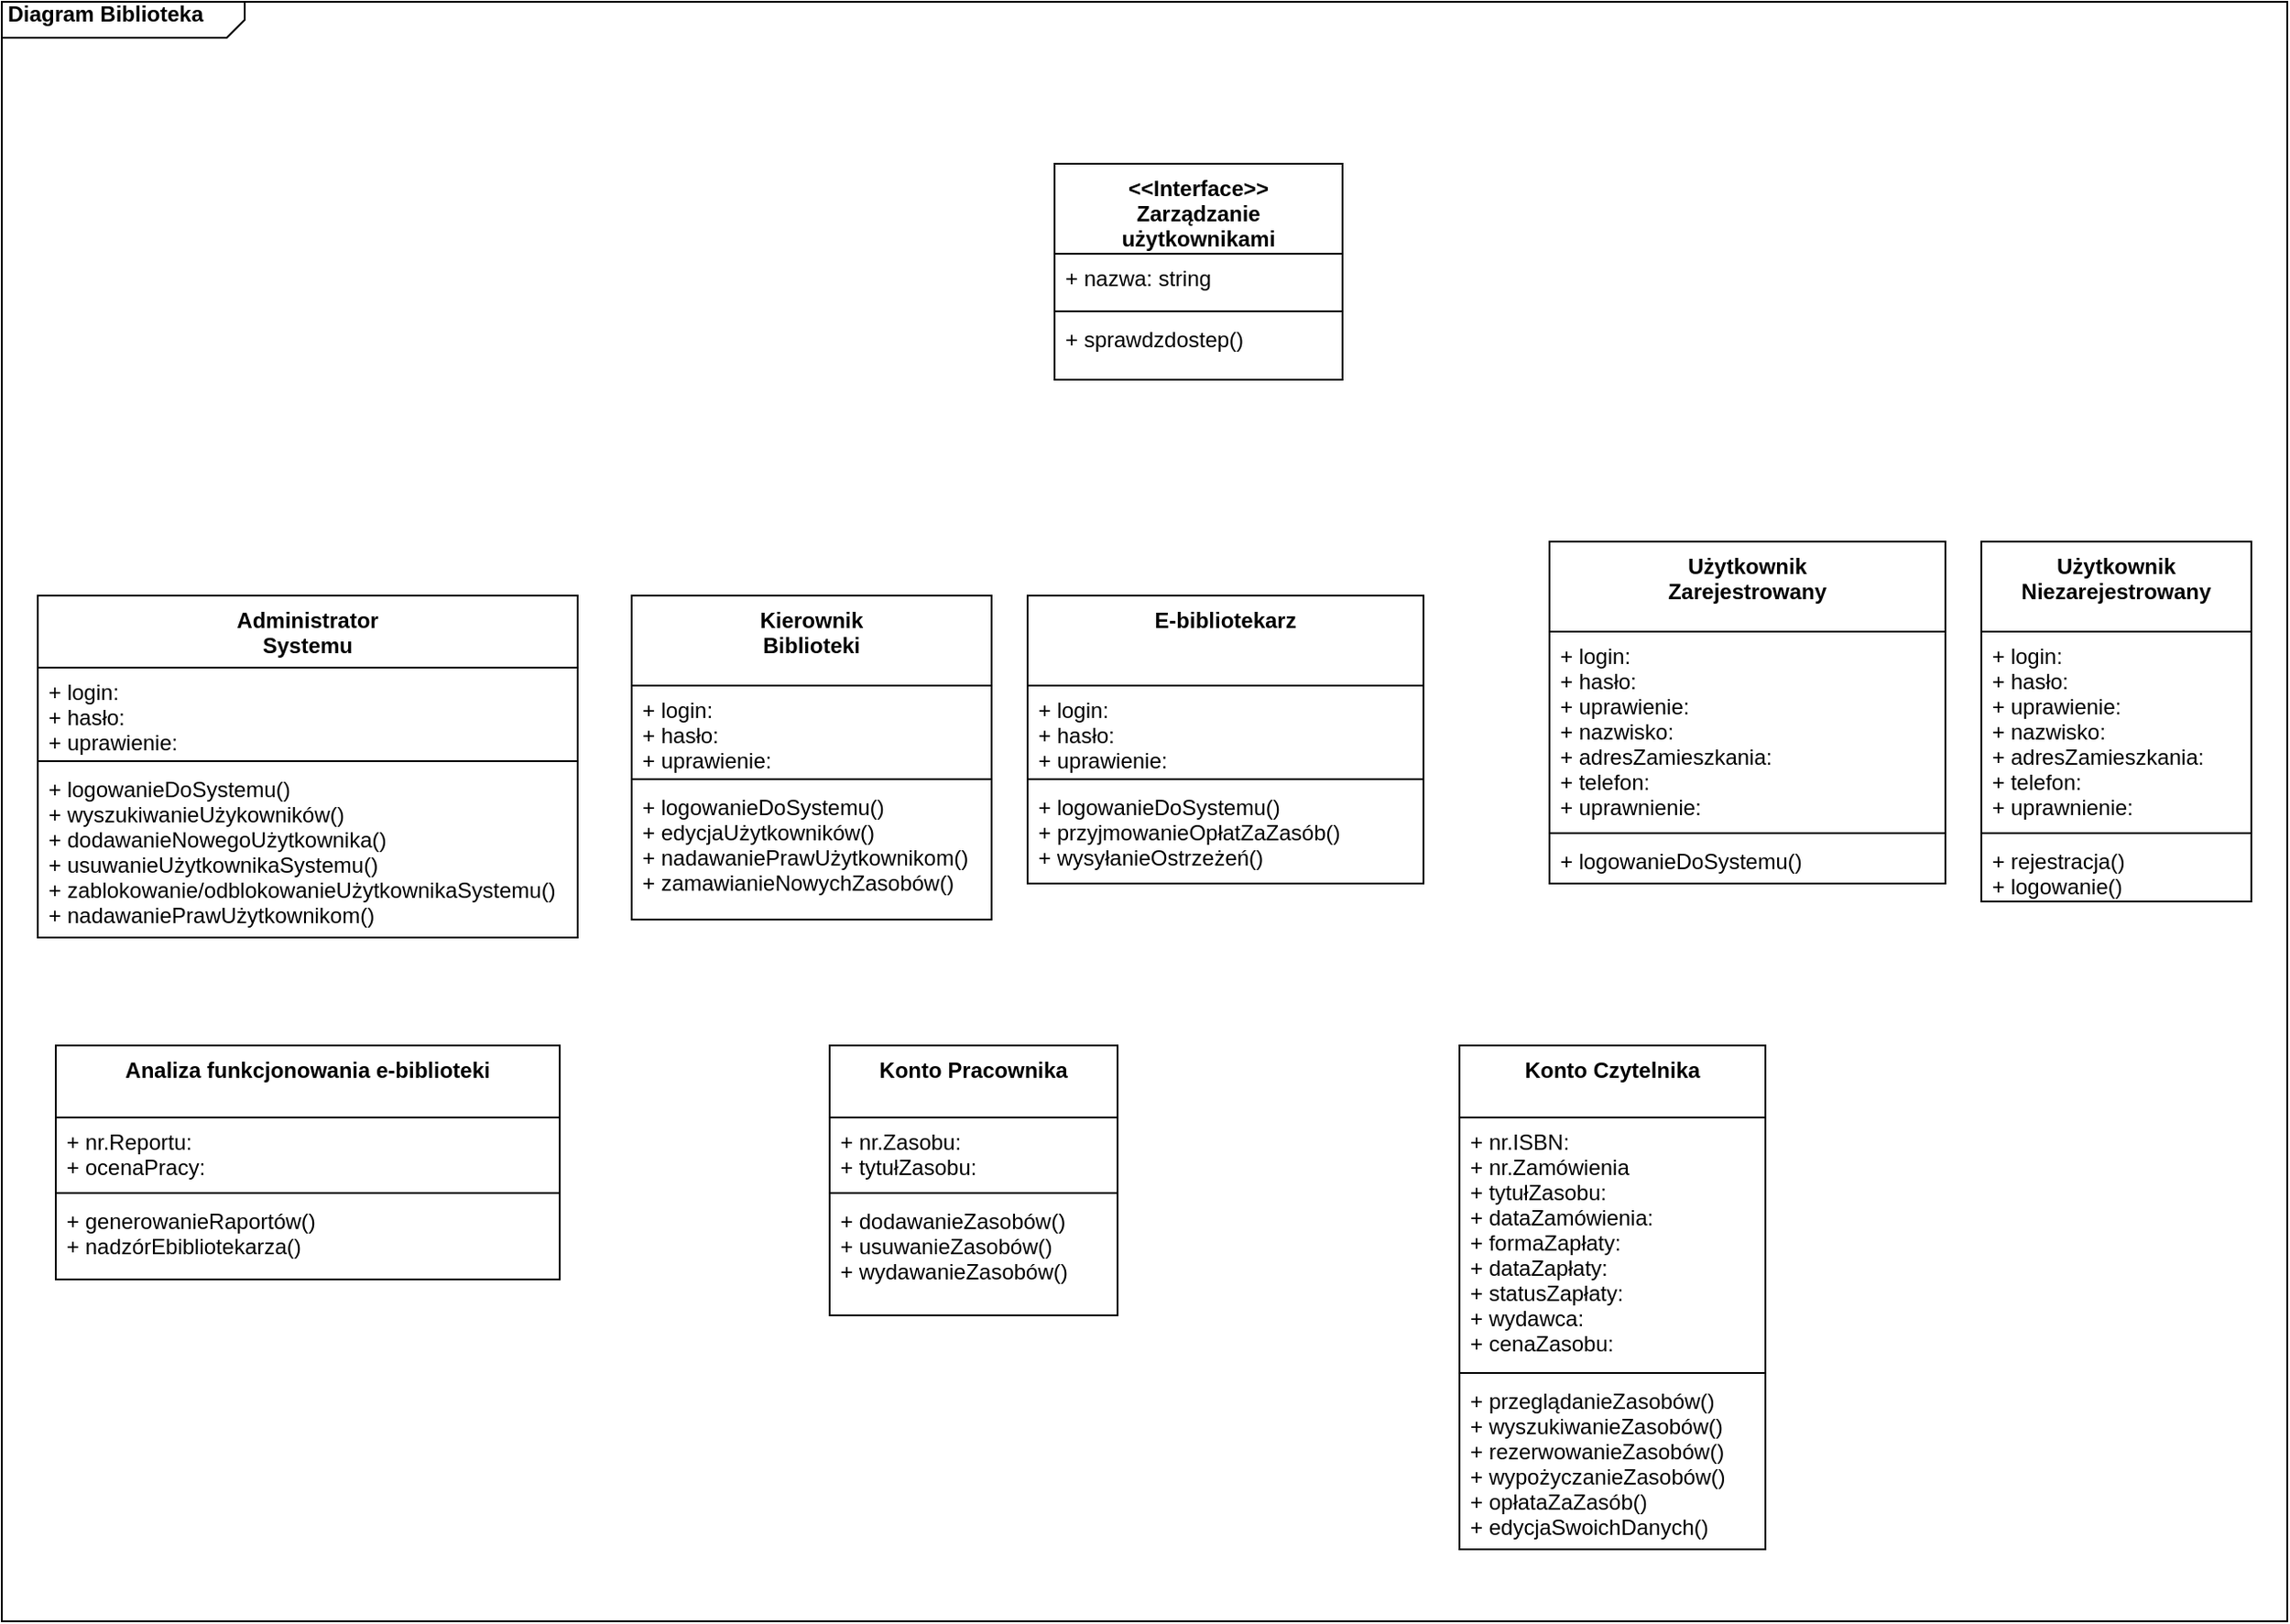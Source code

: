 <mxfile version="13.8.5" type="github">
  <diagram id="VM9gNFSTtRiQbZlDsglk" name="Page-1">
    <mxGraphModel dx="599" dy="1989" grid="1" gridSize="10" guides="1" tooltips="1" connect="1" arrows="1" fold="1" page="1" pageScale="1" pageWidth="1169" pageHeight="1654" math="0" shadow="0">
      <root>
        <mxCell id="0" />
        <mxCell id="1" parent="0" />
        <mxCell id="r10WBX3e6Jypb6VtqJ61-32" value="&lt;b&gt;&amp;nbsp;Diagram Biblioteka&lt;/b&gt;" style="html=1;shape=mxgraph.sysml.package;xSize=90;align=left;spacingLeft=10;overflow=fill;strokeWidth=1;recursiveResize=0;labelX=135.71;" vertex="1" parent="1">
          <mxGeometry y="-100" width="1270" height="900" as="geometry" />
        </mxCell>
        <mxCell id="BHRHvB2tTrrgc57krQOK-1" value="Kierownik&#xa;Biblioteki" style="swimlane;fontStyle=1;align=center;verticalAlign=top;childLayout=stackLayout;horizontal=1;startSize=50;horizontalStack=0;resizeParent=1;resizeParentMax=0;resizeLast=0;collapsible=1;marginBottom=0;" parent="1" vertex="1">
          <mxGeometry x="350" y="230" width="200" height="180" as="geometry" />
        </mxCell>
        <mxCell id="BHRHvB2tTrrgc57krQOK-2" value="+ login:&#xa;+ hasło:&#xa;+ uprawienie:" style="text;strokeColor=none;fillColor=none;align=left;verticalAlign=top;spacingLeft=4;spacingRight=4;overflow=hidden;rotatable=0;points=[[0,0.5],[1,0.5]];portConstraint=eastwest;" parent="BHRHvB2tTrrgc57krQOK-1" vertex="1">
          <mxGeometry y="50" width="200" height="50" as="geometry" />
        </mxCell>
        <mxCell id="BHRHvB2tTrrgc57krQOK-3" value="" style="line;strokeWidth=1;fillColor=none;align=left;verticalAlign=middle;spacingTop=-1;spacingLeft=3;spacingRight=3;rotatable=0;labelPosition=right;points=[];portConstraint=eastwest;" parent="BHRHvB2tTrrgc57krQOK-1" vertex="1">
          <mxGeometry y="100" width="200" height="4" as="geometry" />
        </mxCell>
        <mxCell id="BHRHvB2tTrrgc57krQOK-4" value="+ logowanieDoSystemu()&#xa;+ edycjaUżytkowników()&#xa;+ nadawaniePrawUżytkownikom()&#xa;+ zamawianieNowychZasobów()" style="text;strokeColor=none;fillColor=none;align=left;verticalAlign=top;spacingLeft=4;spacingRight=4;overflow=hidden;rotatable=0;points=[[0,0.5],[1,0.5]];portConstraint=eastwest;" parent="BHRHvB2tTrrgc57krQOK-1" vertex="1">
          <mxGeometry y="104" width="200" height="76" as="geometry" />
        </mxCell>
        <mxCell id="BHRHvB2tTrrgc57krQOK-6" value="Administrator&#xa;Systemu" style="swimlane;fontStyle=1;align=center;verticalAlign=top;childLayout=stackLayout;horizontal=1;startSize=40;horizontalStack=0;resizeParent=1;resizeParentMax=0;resizeLast=0;collapsible=1;marginBottom=0;" parent="1" vertex="1">
          <mxGeometry x="20" y="230" width="300" height="190" as="geometry" />
        </mxCell>
        <mxCell id="BHRHvB2tTrrgc57krQOK-7" value="+ login:&#xa;+ hasło:&#xa;+ uprawienie:" style="text;strokeColor=none;fillColor=none;align=left;verticalAlign=top;spacingLeft=4;spacingRight=4;overflow=hidden;rotatable=0;points=[[0,0.5],[1,0.5]];portConstraint=eastwest;" parent="BHRHvB2tTrrgc57krQOK-6" vertex="1">
          <mxGeometry y="40" width="300" height="50" as="geometry" />
        </mxCell>
        <mxCell id="BHRHvB2tTrrgc57krQOK-8" value="" style="line;strokeWidth=1;fillColor=none;align=left;verticalAlign=middle;spacingTop=-1;spacingLeft=3;spacingRight=3;rotatable=0;labelPosition=right;points=[];portConstraint=eastwest;" parent="BHRHvB2tTrrgc57krQOK-6" vertex="1">
          <mxGeometry y="90" width="300" height="4" as="geometry" />
        </mxCell>
        <mxCell id="BHRHvB2tTrrgc57krQOK-9" value="+ logowanieDoSystemu()&#xa;+ wyszukiwanieUżykowników()&#xa;+ dodawanieNowegoUżytkownika()&#xa;+ usuwanieUżytkownikaSystemu()&#xa;+ zablokowanie/odblokowanieUżytkownikaSystemu()&#xa;+ nadawaniePrawUżytkownikom()" style="text;strokeColor=none;fillColor=none;align=left;verticalAlign=top;spacingLeft=4;spacingRight=4;overflow=hidden;rotatable=0;points=[[0,0.5],[1,0.5]];portConstraint=eastwest;" parent="BHRHvB2tTrrgc57krQOK-6" vertex="1">
          <mxGeometry y="94" width="300" height="96" as="geometry" />
        </mxCell>
        <mxCell id="r10WBX3e6Jypb6VtqJ61-1" value="&lt;&lt;Interface&gt;&gt;&#xa;Zarządzanie&#xa;użytkownikami" style="swimlane;fontStyle=1;align=center;verticalAlign=top;childLayout=stackLayout;horizontal=1;startSize=50;horizontalStack=0;resizeParent=1;resizeParentMax=0;resizeLast=0;collapsible=1;marginBottom=0;" vertex="1" parent="1">
          <mxGeometry x="585" y="-10" width="160" height="120" as="geometry" />
        </mxCell>
        <mxCell id="r10WBX3e6Jypb6VtqJ61-2" value="+ nazwa: string" style="text;strokeColor=none;fillColor=none;align=left;verticalAlign=top;spacingLeft=4;spacingRight=4;overflow=hidden;rotatable=0;points=[[0,0.5],[1,0.5]];portConstraint=eastwest;" vertex="1" parent="r10WBX3e6Jypb6VtqJ61-1">
          <mxGeometry y="50" width="160" height="30" as="geometry" />
        </mxCell>
        <mxCell id="r10WBX3e6Jypb6VtqJ61-3" value="" style="line;strokeWidth=1;fillColor=none;align=left;verticalAlign=middle;spacingTop=-1;spacingLeft=3;spacingRight=3;rotatable=0;labelPosition=right;points=[];portConstraint=eastwest;" vertex="1" parent="r10WBX3e6Jypb6VtqJ61-1">
          <mxGeometry y="80" width="160" height="4" as="geometry" />
        </mxCell>
        <mxCell id="r10WBX3e6Jypb6VtqJ61-4" value="+ sprawdzdostep()" style="text;strokeColor=none;fillColor=none;align=left;verticalAlign=top;spacingLeft=4;spacingRight=4;overflow=hidden;rotatable=0;points=[[0,0.5],[1,0.5]];portConstraint=eastwest;" vertex="1" parent="r10WBX3e6Jypb6VtqJ61-1">
          <mxGeometry y="84" width="160" height="36" as="geometry" />
        </mxCell>
        <mxCell id="r10WBX3e6Jypb6VtqJ61-14" value="Użytkownik&#xa;Niezarejestrowany" style="swimlane;fontStyle=1;align=center;verticalAlign=top;childLayout=stackLayout;horizontal=1;startSize=50;horizontalStack=0;resizeParent=1;resizeParentMax=0;resizeLast=0;collapsible=1;marginBottom=0;" vertex="1" parent="1">
          <mxGeometry x="1100" y="200" width="150" height="200" as="geometry" />
        </mxCell>
        <mxCell id="r10WBX3e6Jypb6VtqJ61-15" value="+ login:&#xa;+ hasło:&#xa;+ uprawienie:&#xa;+ nazwisko:&#xa;+ adresZamieszkania:&#xa;+ telefon:&#xa;+ uprawnienie:" style="text;strokeColor=none;fillColor=none;align=left;verticalAlign=top;spacingLeft=4;spacingRight=4;overflow=hidden;rotatable=0;points=[[0,0.5],[1,0.5]];portConstraint=eastwest;" vertex="1" parent="r10WBX3e6Jypb6VtqJ61-14">
          <mxGeometry y="50" width="150" height="110" as="geometry" />
        </mxCell>
        <mxCell id="r10WBX3e6Jypb6VtqJ61-16" value="" style="line;strokeWidth=1;fillColor=none;align=left;verticalAlign=middle;spacingTop=-1;spacingLeft=3;spacingRight=3;rotatable=0;labelPosition=right;points=[];portConstraint=eastwest;" vertex="1" parent="r10WBX3e6Jypb6VtqJ61-14">
          <mxGeometry y="160" width="150" height="4" as="geometry" />
        </mxCell>
        <mxCell id="r10WBX3e6Jypb6VtqJ61-17" value="+ rejestracja()&#xa;+ logowanie()" style="text;strokeColor=none;fillColor=none;align=left;verticalAlign=top;spacingLeft=4;spacingRight=4;overflow=hidden;rotatable=0;points=[[0,0.5],[1,0.5]];portConstraint=eastwest;" vertex="1" parent="r10WBX3e6Jypb6VtqJ61-14">
          <mxGeometry y="164" width="150" height="36" as="geometry" />
        </mxCell>
        <mxCell id="r10WBX3e6Jypb6VtqJ61-19" value="Konto Pracownika" style="swimlane;fontStyle=1;align=center;verticalAlign=top;childLayout=stackLayout;horizontal=1;startSize=40;horizontalStack=0;resizeParent=1;resizeParentMax=0;resizeLast=0;collapsible=1;marginBottom=0;" vertex="1" parent="1">
          <mxGeometry x="460" y="480" width="160" height="150" as="geometry" />
        </mxCell>
        <mxCell id="r10WBX3e6Jypb6VtqJ61-20" value="+ nr.Zasobu:&#xa;+ tytułZasobu:" style="text;strokeColor=none;fillColor=none;align=left;verticalAlign=top;spacingLeft=4;spacingRight=4;overflow=hidden;rotatable=0;points=[[0,0.5],[1,0.5]];portConstraint=eastwest;" vertex="1" parent="r10WBX3e6Jypb6VtqJ61-19">
          <mxGeometry y="40" width="160" height="40" as="geometry" />
        </mxCell>
        <mxCell id="r10WBX3e6Jypb6VtqJ61-21" value="" style="line;strokeWidth=1;fillColor=none;align=left;verticalAlign=middle;spacingTop=-1;spacingLeft=3;spacingRight=3;rotatable=0;labelPosition=right;points=[];portConstraint=eastwest;" vertex="1" parent="r10WBX3e6Jypb6VtqJ61-19">
          <mxGeometry y="80" width="160" height="4" as="geometry" />
        </mxCell>
        <mxCell id="r10WBX3e6Jypb6VtqJ61-22" value="+ dodawanieZasobów()&#xa;+ usuwanieZasobów()&#xa;+ wydawanieZasobów()" style="text;strokeColor=none;fillColor=none;align=left;verticalAlign=top;spacingLeft=4;spacingRight=4;overflow=hidden;rotatable=0;points=[[0,0.5],[1,0.5]];portConstraint=eastwest;" vertex="1" parent="r10WBX3e6Jypb6VtqJ61-19">
          <mxGeometry y="84" width="160" height="66" as="geometry" />
        </mxCell>
        <mxCell id="r10WBX3e6Jypb6VtqJ61-23" value="Analiza funkcjonowania e-biblioteki" style="swimlane;fontStyle=1;align=center;verticalAlign=top;childLayout=stackLayout;horizontal=1;startSize=40;horizontalStack=0;resizeParent=1;resizeParentMax=0;resizeLast=0;collapsible=1;marginBottom=0;" vertex="1" parent="1">
          <mxGeometry x="30" y="480" width="280" height="130" as="geometry" />
        </mxCell>
        <mxCell id="r10WBX3e6Jypb6VtqJ61-24" value="+ nr.Reportu:&#xa;+ ocenaPracy:" style="text;strokeColor=none;fillColor=none;align=left;verticalAlign=top;spacingLeft=4;spacingRight=4;overflow=hidden;rotatable=0;points=[[0,0.5],[1,0.5]];portConstraint=eastwest;" vertex="1" parent="r10WBX3e6Jypb6VtqJ61-23">
          <mxGeometry y="40" width="280" height="40" as="geometry" />
        </mxCell>
        <mxCell id="r10WBX3e6Jypb6VtqJ61-25" value="" style="line;strokeWidth=1;fillColor=none;align=left;verticalAlign=middle;spacingTop=-1;spacingLeft=3;spacingRight=3;rotatable=0;labelPosition=right;points=[];portConstraint=eastwest;" vertex="1" parent="r10WBX3e6Jypb6VtqJ61-23">
          <mxGeometry y="80" width="280" height="4" as="geometry" />
        </mxCell>
        <mxCell id="r10WBX3e6Jypb6VtqJ61-26" value="+ generowanieRaportów()&#xa;+ nadzórEbibliotekarza()" style="text;strokeColor=none;fillColor=none;align=left;verticalAlign=top;spacingLeft=4;spacingRight=4;overflow=hidden;rotatable=0;points=[[0,0.5],[1,0.5]];portConstraint=eastwest;" vertex="1" parent="r10WBX3e6Jypb6VtqJ61-23">
          <mxGeometry y="84" width="280" height="46" as="geometry" />
        </mxCell>
        <mxCell id="r10WBX3e6Jypb6VtqJ61-28" value="Konto Czytelnika" style="swimlane;fontStyle=1;align=center;verticalAlign=top;childLayout=stackLayout;horizontal=1;startSize=40;horizontalStack=0;resizeParent=1;resizeParentMax=0;resizeLast=0;collapsible=1;marginBottom=0;" vertex="1" parent="1">
          <mxGeometry x="810" y="480" width="170" height="280" as="geometry" />
        </mxCell>
        <mxCell id="r10WBX3e6Jypb6VtqJ61-29" value="+ nr.ISBN:&#xa;+ nr.Zamówienia&#xa;+ tytułZasobu:&#xa;+ dataZamówienia:&#xa;+ formaZapłaty:&#xa;+ dataZapłaty:&#xa;+ statusZapłaty:&#xa;+ wydawca:&#xa;+ cenaZasobu:&#xa;&#xa;" style="text;strokeColor=none;fillColor=none;align=left;verticalAlign=top;spacingLeft=4;spacingRight=4;overflow=hidden;rotatable=0;points=[[0,0.5],[1,0.5]];portConstraint=eastwest;" vertex="1" parent="r10WBX3e6Jypb6VtqJ61-28">
          <mxGeometry y="40" width="170" height="140" as="geometry" />
        </mxCell>
        <mxCell id="r10WBX3e6Jypb6VtqJ61-30" value="" style="line;strokeWidth=1;fillColor=none;align=left;verticalAlign=middle;spacingTop=-1;spacingLeft=3;spacingRight=3;rotatable=0;labelPosition=right;points=[];portConstraint=eastwest;" vertex="1" parent="r10WBX3e6Jypb6VtqJ61-28">
          <mxGeometry y="180" width="170" height="4" as="geometry" />
        </mxCell>
        <mxCell id="r10WBX3e6Jypb6VtqJ61-31" value="+ przeglądanieZasobów()&#xa;+ wyszukiwanieZasobów()&#xa;+ rezerwowanieZasobów()&#xa;+ wypożyczanieZasobów()&#xa;+ opłataZaZasób()&#xa;+ edycjaSwoichDanych()" style="text;strokeColor=none;fillColor=none;align=left;verticalAlign=top;spacingLeft=4;spacingRight=4;overflow=hidden;rotatable=0;points=[[0,0.5],[1,0.5]];portConstraint=eastwest;" vertex="1" parent="r10WBX3e6Jypb6VtqJ61-28">
          <mxGeometry y="184" width="170" height="96" as="geometry" />
        </mxCell>
        <mxCell id="r10WBX3e6Jypb6VtqJ61-10" value="Użytkownik&#xa;Zarejestrowany" style="swimlane;fontStyle=1;align=center;verticalAlign=top;childLayout=stackLayout;horizontal=1;startSize=50;horizontalStack=0;resizeParent=1;resizeParentMax=0;resizeLast=0;collapsible=1;marginBottom=0;" vertex="1" parent="1">
          <mxGeometry x="860" y="200" width="220" height="190" as="geometry" />
        </mxCell>
        <mxCell id="r10WBX3e6Jypb6VtqJ61-11" value="+ login:&#xa;+ hasło:&#xa;+ uprawienie:&#xa;+ nazwisko:&#xa;+ adresZamieszkania:&#xa;+ telefon:&#xa;+ uprawnienie:" style="text;strokeColor=none;fillColor=none;align=left;verticalAlign=top;spacingLeft=4;spacingRight=4;overflow=hidden;rotatable=0;points=[[0,0.5],[1,0.5]];portConstraint=eastwest;" vertex="1" parent="r10WBX3e6Jypb6VtqJ61-10">
          <mxGeometry y="50" width="220" height="110" as="geometry" />
        </mxCell>
        <mxCell id="r10WBX3e6Jypb6VtqJ61-12" value="" style="line;strokeWidth=1;fillColor=none;align=left;verticalAlign=middle;spacingTop=-1;spacingLeft=3;spacingRight=3;rotatable=0;labelPosition=right;points=[];portConstraint=eastwest;" vertex="1" parent="r10WBX3e6Jypb6VtqJ61-10">
          <mxGeometry y="160" width="220" height="4" as="geometry" />
        </mxCell>
        <mxCell id="r10WBX3e6Jypb6VtqJ61-13" value="+ logowanieDoSystemu()" style="text;strokeColor=none;fillColor=none;align=left;verticalAlign=top;spacingLeft=4;spacingRight=4;overflow=hidden;rotatable=0;points=[[0,0.5],[1,0.5]];portConstraint=eastwest;" vertex="1" parent="r10WBX3e6Jypb6VtqJ61-10">
          <mxGeometry y="164" width="220" height="26" as="geometry" />
        </mxCell>
        <mxCell id="r10WBX3e6Jypb6VtqJ61-6" value="E-bibliotekarz" style="swimlane;fontStyle=1;align=center;verticalAlign=top;childLayout=stackLayout;horizontal=1;startSize=50;horizontalStack=0;resizeParent=1;resizeParentMax=0;resizeLast=0;collapsible=1;marginBottom=0;" vertex="1" parent="1">
          <mxGeometry x="570" y="230" width="220" height="160" as="geometry" />
        </mxCell>
        <mxCell id="r10WBX3e6Jypb6VtqJ61-7" value="+ login:&#xa;+ hasło:&#xa;+ uprawienie:" style="text;strokeColor=none;fillColor=none;align=left;verticalAlign=top;spacingLeft=4;spacingRight=4;overflow=hidden;rotatable=0;points=[[0,0.5],[1,0.5]];portConstraint=eastwest;" vertex="1" parent="r10WBX3e6Jypb6VtqJ61-6">
          <mxGeometry y="50" width="220" height="50" as="geometry" />
        </mxCell>
        <mxCell id="r10WBX3e6Jypb6VtqJ61-8" value="" style="line;strokeWidth=1;fillColor=none;align=left;verticalAlign=middle;spacingTop=-1;spacingLeft=3;spacingRight=3;rotatable=0;labelPosition=right;points=[];portConstraint=eastwest;" vertex="1" parent="r10WBX3e6Jypb6VtqJ61-6">
          <mxGeometry y="100" width="220" height="4" as="geometry" />
        </mxCell>
        <mxCell id="r10WBX3e6Jypb6VtqJ61-9" value="+ logowanieDoSystemu()&#xa;+ przyjmowanieOpłatZaZasób()&#xa;+ wysyłanieOstrzeżeń()" style="text;strokeColor=none;fillColor=none;align=left;verticalAlign=top;spacingLeft=4;spacingRight=4;overflow=hidden;rotatable=0;points=[[0,0.5],[1,0.5]];portConstraint=eastwest;" vertex="1" parent="r10WBX3e6Jypb6VtqJ61-6">
          <mxGeometry y="104" width="220" height="56" as="geometry" />
        </mxCell>
      </root>
    </mxGraphModel>
  </diagram>
</mxfile>

